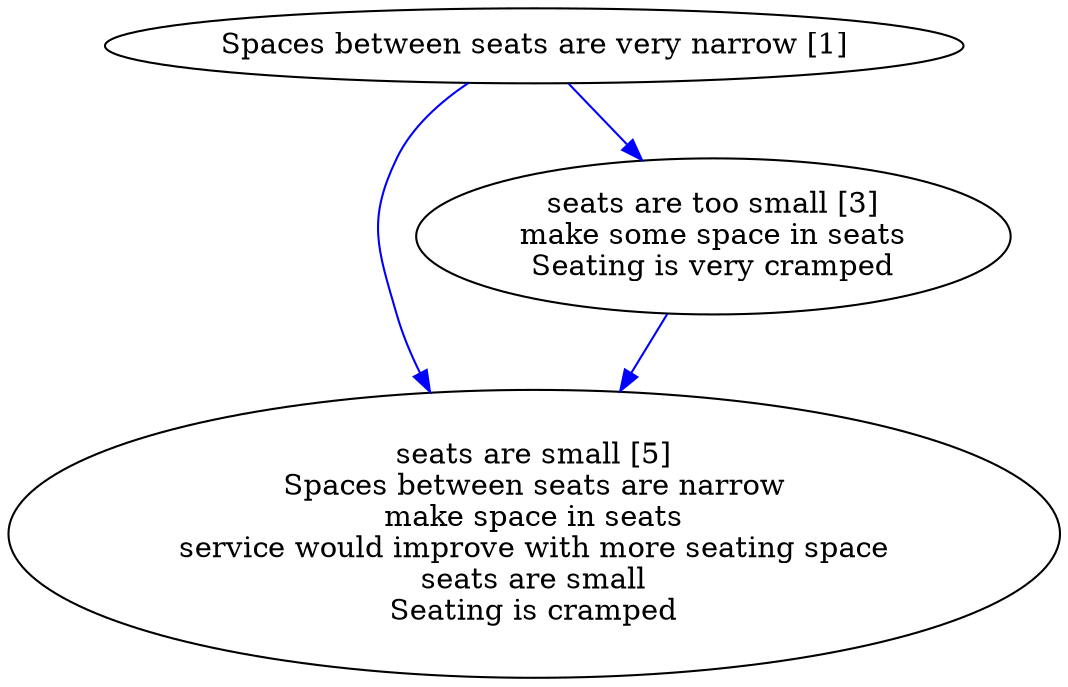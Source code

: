 digraph collapsedGraph {
"seats are small [5]\nSpaces between seats are narrow\nmake space in seats\nservice would improve with more seating space\nseats are small\nSeating is cramped""seats are too small [3]\nmake some space in seats\nSeating is very cramped""Spaces between seats are very narrow [1]""seats are too small [3]\nmake some space in seats\nSeating is very cramped" -> "seats are small [5]\nSpaces between seats are narrow\nmake space in seats\nservice would improve with more seating space\nseats are small\nSeating is cramped" [color=blue]
"Spaces between seats are very narrow [1]" -> "seats are too small [3]\nmake some space in seats\nSeating is very cramped" [color=blue]
"Spaces between seats are very narrow [1]" -> "seats are small [5]\nSpaces between seats are narrow\nmake space in seats\nservice would improve with more seating space\nseats are small\nSeating is cramped" [color=blue]
}
